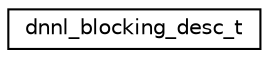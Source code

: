 digraph "Graphical Class Hierarchy"
{
 // LATEX_PDF_SIZE
  edge [fontname="Helvetica",fontsize="10",labelfontname="Helvetica",labelfontsize="10"];
  node [fontname="Helvetica",fontsize="10",shape=record];
  rankdir="LR";
  Node0 [label="dnnl_blocking_desc_t",height=0.2,width=0.4,color="black", fillcolor="white", style="filled",URL="$structdnnl__blocking__desc__t.html",tooltip=" "];
}
